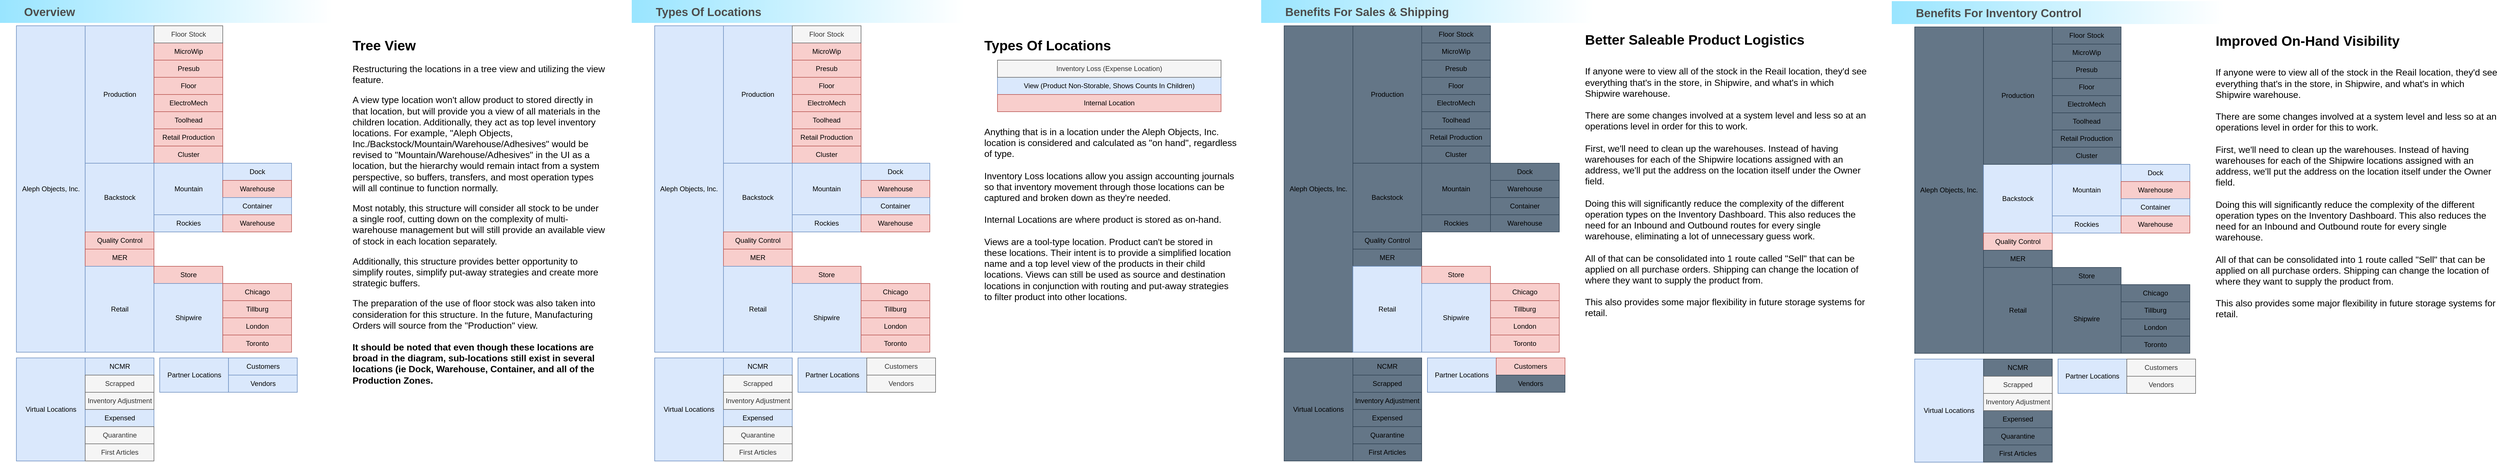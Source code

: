 <mxfile version="12.0.2" type="github" pages="1"><diagram id="IwXOUrJ9HpCT9MKFQ7hh" name="Page-1"><mxGraphModel dx="1422" dy="781" grid="1" gridSize="10" guides="1" tooltips="1" connect="1" arrows="1" fold="1" page="1" pageScale="1" pageWidth="1100" pageHeight="850" math="0" shadow="0"><root><mxCell id="0"/><mxCell id="1" parent="0"/><mxCell id="HZ3fddJRtSAGn-6sM5Rj-41" value="&lt;h1&gt;Types Of Locations&lt;/h1&gt;" style="text;html=1;strokeColor=none;fillColor=none;spacing=5;spacingTop=-20;whiteSpace=wrap;overflow=hidden;rounded=0;" vertex="1" parent="1"><mxGeometry x="1712" y="80" width="450" height="40" as="geometry"/></mxCell><mxCell id="2v8Rb9A818CkN-3L1i9G-24" value="&lt;h1&gt;Tree View&lt;/h1&gt;&lt;p style=&quot;font-size: 16px&quot;&gt;&lt;font style=&quot;font-size: 16px&quot;&gt;Restructuring the locations in a tree view and utilizing the view feature.&lt;/font&gt;&lt;/p&gt;&lt;p style=&quot;font-size: 16px&quot;&gt;&lt;font style=&quot;font-size: 16px&quot;&gt;A view type location won't allow product to stored directly in that location, but will provide you a view of all materials in the children location. Additionally, they act as top level inventory locations. For example, &quot;Aleph Objects, Inc./Backstock/Mountain/Warehouse/Adhesives&quot; would be revised to &quot;Mountain/Warehouse/Adhesives&quot; in the UI as a location, but the hierarchy would remain intact from a system perspective, so buffers, transfers, and most operation types will all continue to function normally.&lt;/font&gt;&lt;/p&gt;&lt;p style=&quot;font-size: 16px&quot;&gt;Most notably, this structure will consider all stock to be under a single roof, cutting down on the complexity of multi-warehouse management but will still provide an available view of stock in each location separately.&lt;/p&gt;&lt;p style=&quot;font-size: 16px&quot;&gt;Additionally, this structure provides better opportunity to simplify routes, simplify put-away strategies and create more strategic buffers.&amp;nbsp;&lt;/p&gt;&lt;p style=&quot;font-size: 16px&quot;&gt;The preparation of the use of floor stock was also taken into consideration for this structure. In the future, Manufacturing Orders will source from the &quot;Production&quot; view.&lt;br&gt;&lt;br&gt;&lt;b&gt;It should be noted that even though these locations are broad in the diagram, sub-locations still exist in several locations (ie Dock, Warehouse, Container, and all of the Production Zones.&lt;/b&gt;&lt;/p&gt;" style="text;html=1;strokeColor=none;fillColor=none;spacing=5;spacingTop=-20;whiteSpace=wrap;overflow=hidden;rounded=0;" parent="1" vertex="1"><mxGeometry x="610" y="80" width="450" height="650" as="geometry"/></mxCell><mxCell id="Rr9qwiBM06RKi3jPoYR_-3" value="&lt;blockquote style=&quot;margin: 0 0 0 40px ; border: none ; padding: 0px&quot;&gt;Overview&lt;/blockquote&gt;" style="whiteSpace=wrap;html=1;shadow=0;dashed=0;fontSize=20;align=left;fillColor=#99e5ff;strokeColor=none;fontColor=#4D4D4D;fontStyle=1;gradientColor=#ffffff;gradientDirection=east;" parent="1" vertex="1"><mxGeometry y="20" width="580" height="40" as="geometry"/></mxCell><mxCell id="HZ3fddJRtSAGn-6sM5Rj-1" value="Aleph Objects, Inc." style="rounded=0;whiteSpace=wrap;html=1;fillColor=#dae8fc;strokeColor=#6c8ebf;" vertex="1" parent="1"><mxGeometry x="1142" y="65" width="120" height="570" as="geometry"/></mxCell><mxCell id="HZ3fddJRtSAGn-6sM5Rj-2" value="Backstock" style="rounded=0;whiteSpace=wrap;html=1;fillColor=#dae8fc;strokeColor=#6c8ebf;" vertex="1" parent="1"><mxGeometry x="1262" y="305" width="120" height="120" as="geometry"/></mxCell><mxCell id="HZ3fddJRtSAGn-6sM5Rj-3" value="Quality Control" style="rounded=0;whiteSpace=wrap;html=1;fillColor=#f8cecc;strokeColor=#b85450;" vertex="1" parent="1"><mxGeometry x="1262" y="425" width="120" height="30" as="geometry"/></mxCell><mxCell id="HZ3fddJRtSAGn-6sM5Rj-4" value="MER" style="rounded=0;whiteSpace=wrap;html=1;fillColor=#f8cecc;strokeColor=#b85450;" vertex="1" parent="1"><mxGeometry x="1262" y="455" width="120" height="30" as="geometry"/></mxCell><mxCell id="HZ3fddJRtSAGn-6sM5Rj-5" value="Production" style="rounded=0;whiteSpace=wrap;html=1;fillColor=#dae8fc;strokeColor=#6c8ebf;" vertex="1" parent="1"><mxGeometry x="1262" y="65" width="120" height="240" as="geometry"/></mxCell><mxCell id="HZ3fddJRtSAGn-6sM5Rj-6" value="MicroWip" style="rounded=0;whiteSpace=wrap;html=1;fillColor=#f8cecc;strokeColor=#b85450;" vertex="1" parent="1"><mxGeometry x="1382" y="95" width="120" height="30" as="geometry"/></mxCell><mxCell id="HZ3fddJRtSAGn-6sM5Rj-7" value="Presub" style="rounded=0;whiteSpace=wrap;html=1;fillColor=#f8cecc;strokeColor=#b85450;" vertex="1" parent="1"><mxGeometry x="1382" y="125" width="120" height="30" as="geometry"/></mxCell><mxCell id="HZ3fddJRtSAGn-6sM5Rj-8" value="Floor" style="rounded=0;whiteSpace=wrap;html=1;fillColor=#f8cecc;strokeColor=#b85450;" vertex="1" parent="1"><mxGeometry x="1382" y="155" width="120" height="30" as="geometry"/></mxCell><mxCell id="HZ3fddJRtSAGn-6sM5Rj-9" value="ElectroMech" style="rounded=0;whiteSpace=wrap;html=1;fillColor=#f8cecc;strokeColor=#b85450;" vertex="1" parent="1"><mxGeometry x="1382" y="185" width="120" height="30" as="geometry"/></mxCell><mxCell id="HZ3fddJRtSAGn-6sM5Rj-10" value="Toolhead" style="rounded=0;whiteSpace=wrap;html=1;fillColor=#f8cecc;strokeColor=#b85450;" vertex="1" parent="1"><mxGeometry x="1382" y="215" width="120" height="30" as="geometry"/></mxCell><mxCell id="HZ3fddJRtSAGn-6sM5Rj-11" value="Retail Production" style="rounded=0;whiteSpace=wrap;html=1;fillColor=#f8cecc;strokeColor=#b85450;" vertex="1" parent="1"><mxGeometry x="1382" y="245" width="120" height="30" as="geometry"/></mxCell><mxCell id="HZ3fddJRtSAGn-6sM5Rj-12" value="Cluster" style="rounded=0;whiteSpace=wrap;html=1;fillColor=#f8cecc;strokeColor=#b85450;" vertex="1" parent="1"><mxGeometry x="1382" y="275" width="120" height="30" as="geometry"/></mxCell><mxCell id="HZ3fddJRtSAGn-6sM5Rj-13" value="Mountain" style="rounded=0;whiteSpace=wrap;html=1;fillColor=#dae8fc;strokeColor=#6c8ebf;" vertex="1" parent="1"><mxGeometry x="1382" y="305" width="120" height="90" as="geometry"/></mxCell><mxCell id="HZ3fddJRtSAGn-6sM5Rj-14" value="Rockies" style="rounded=0;whiteSpace=wrap;html=1;fillColor=#dae8fc;strokeColor=#6c8ebf;" vertex="1" parent="1"><mxGeometry x="1382" y="395" width="120" height="30" as="geometry"/></mxCell><mxCell id="HZ3fddJRtSAGn-6sM5Rj-15" value="Dock" style="rounded=0;whiteSpace=wrap;html=1;fillColor=#dae8fc;strokeColor=#6c8ebf;" vertex="1" parent="1"><mxGeometry x="1502" y="305" width="120" height="30" as="geometry"/></mxCell><mxCell id="HZ3fddJRtSAGn-6sM5Rj-16" value="Warehouse" style="rounded=0;whiteSpace=wrap;html=1;fillColor=#f8cecc;strokeColor=#b85450;" vertex="1" parent="1"><mxGeometry x="1502" y="335" width="120" height="30" as="geometry"/></mxCell><mxCell id="HZ3fddJRtSAGn-6sM5Rj-17" value="Container" style="rounded=0;whiteSpace=wrap;html=1;fillColor=#dae8fc;strokeColor=#6c8ebf;" vertex="1" parent="1"><mxGeometry x="1502" y="365" width="120" height="30" as="geometry"/></mxCell><mxCell id="HZ3fddJRtSAGn-6sM5Rj-18" value="Warehouse" style="rounded=0;whiteSpace=wrap;html=1;fillColor=#f8cecc;strokeColor=#b85450;" vertex="1" parent="1"><mxGeometry x="1502" y="395" width="120" height="30" as="geometry"/></mxCell><mxCell id="HZ3fddJRtSAGn-6sM5Rj-19" value="Virtual Locations" style="rounded=0;whiteSpace=wrap;html=1;fillColor=#dae8fc;strokeColor=#6c8ebf;" vertex="1" parent="1"><mxGeometry x="1142" y="645" width="120" height="180" as="geometry"/></mxCell><mxCell id="HZ3fddJRtSAGn-6sM5Rj-20" value="NCMR" style="rounded=0;whiteSpace=wrap;html=1;fillColor=#dae8fc;strokeColor=#6c8ebf;" vertex="1" parent="1"><mxGeometry x="1262" y="645" width="120" height="30" as="geometry"/></mxCell><mxCell id="HZ3fddJRtSAGn-6sM5Rj-21" value="Expensed" style="rounded=0;whiteSpace=wrap;html=1;fillColor=#dae8fc;strokeColor=#6c8ebf;" vertex="1" parent="1"><mxGeometry x="1262" y="735" width="120" height="30" as="geometry"/></mxCell><mxCell id="HZ3fddJRtSAGn-6sM5Rj-22" value="Quarantine" style="rounded=0;whiteSpace=wrap;html=1;fillColor=#f5f5f5;strokeColor=#666666;fontColor=#333333;" vertex="1" parent="1"><mxGeometry x="1262" y="765" width="120" height="30" as="geometry"/></mxCell><mxCell id="HZ3fddJRtSAGn-6sM5Rj-23" value="Floor Stock" style="rounded=0;whiteSpace=wrap;html=1;fillColor=#f5f5f5;strokeColor=#666666;fontColor=#333333;" vertex="1" parent="1"><mxGeometry x="1382" y="65" width="120" height="30" as="geometry"/></mxCell><mxCell id="HZ3fddJRtSAGn-6sM5Rj-24" value="&lt;h1&gt;&lt;span style=&quot;font-size: 16px ; font-weight: 400&quot;&gt;&amp;nbsp;&lt;/span&gt;&lt;/h1&gt;&lt;div&gt;&lt;span style=&quot;font-size: 16px ; font-weight: 400&quot;&gt;Anything that is in a location under the Aleph Objects, Inc. location is considered and calculated as &quot;on hand&quot;, regardless of type.&amp;nbsp;&lt;/span&gt;&lt;/div&gt;&lt;div&gt;&lt;span style=&quot;font-size: 16px ; font-weight: 400&quot;&gt;&lt;br&gt;Inventory Loss locations allow you assign accounting journals so that inventory movement through those locations can be captured and broken down as they're needed.&lt;br&gt;&lt;/span&gt;&lt;/div&gt;&lt;div&gt;&lt;span style=&quot;font-size: 16px ; font-weight: 400&quot;&gt;&lt;br&gt;&lt;/span&gt;&lt;/div&gt;&lt;div&gt;&lt;span style=&quot;font-size: 16px&quot;&gt;Internal Locations are where product is stored as on-hand.&lt;br&gt;&lt;br&gt;Views are a tool-type location. Product can't be stored in these locations. Their intent is to provide a simplified location name and a top level view of the products in their child locations. Views can still be used as source and destination locations in conjunction with routing and put-away strategies to filter product into other locations.&lt;br&gt;&lt;br&gt;&lt;br&gt;&lt;/span&gt;&lt;/div&gt;" style="text;html=1;strokeColor=none;fillColor=none;spacing=5;spacingTop=-20;whiteSpace=wrap;overflow=hidden;rounded=0;" vertex="1" parent="1"><mxGeometry x="1712" y="190" width="450" height="540" as="geometry"/></mxCell><mxCell id="HZ3fddJRtSAGn-6sM5Rj-25" value="First Articles" style="rounded=0;whiteSpace=wrap;html=1;fillColor=#f5f5f5;strokeColor=#666666;fontColor=#333333;" vertex="1" parent="1"><mxGeometry x="1262" y="795" width="120" height="30" as="geometry"/></mxCell><mxCell id="HZ3fddJRtSAGn-6sM5Rj-26" value="Retail" style="rounded=0;whiteSpace=wrap;html=1;fillColor=#dae8fc;strokeColor=#6c8ebf;" vertex="1" parent="1"><mxGeometry x="1262" y="485" width="120" height="150" as="geometry"/></mxCell><mxCell id="HZ3fddJRtSAGn-6sM5Rj-27" value="Store" style="rounded=0;whiteSpace=wrap;html=1;fillColor=#f8cecc;strokeColor=#b85450;" vertex="1" parent="1"><mxGeometry x="1382" y="485" width="120" height="30" as="geometry"/></mxCell><mxCell id="HZ3fddJRtSAGn-6sM5Rj-28" value="Shipwire" style="rounded=0;whiteSpace=wrap;html=1;fillColor=#dae8fc;strokeColor=#6c8ebf;" vertex="1" parent="1"><mxGeometry x="1382" y="515" width="120" height="120" as="geometry"/></mxCell><mxCell id="HZ3fddJRtSAGn-6sM5Rj-29" value="Chicago" style="rounded=0;whiteSpace=wrap;html=1;fillColor=#f8cecc;strokeColor=#b85450;" vertex="1" parent="1"><mxGeometry x="1502" y="515" width="120" height="30" as="geometry"/></mxCell><mxCell id="HZ3fddJRtSAGn-6sM5Rj-30" value="Tillburg" style="rounded=0;whiteSpace=wrap;html=1;fillColor=#f8cecc;strokeColor=#b85450;" vertex="1" parent="1"><mxGeometry x="1502" y="545" width="120" height="30" as="geometry"/></mxCell><mxCell id="HZ3fddJRtSAGn-6sM5Rj-31" value="London" style="rounded=0;whiteSpace=wrap;html=1;fillColor=#f8cecc;strokeColor=#b85450;" vertex="1" parent="1"><mxGeometry x="1502" y="575" width="120" height="30" as="geometry"/></mxCell><mxCell id="HZ3fddJRtSAGn-6sM5Rj-32" value="Toronto" style="rounded=0;whiteSpace=wrap;html=1;fillColor=#f8cecc;strokeColor=#b85450;" vertex="1" parent="1"><mxGeometry x="1502" y="605" width="120" height="30" as="geometry"/></mxCell><mxCell id="HZ3fddJRtSAGn-6sM5Rj-33" value="Partner Locations" style="rounded=0;whiteSpace=wrap;html=1;fillColor=#dae8fc;strokeColor=#6c8ebf;" vertex="1" parent="1"><mxGeometry x="1392" y="645" width="120" height="60" as="geometry"/></mxCell><mxCell id="HZ3fddJRtSAGn-6sM5Rj-34" value="Customers" style="rounded=0;whiteSpace=wrap;html=1;fillColor=#f5f5f5;strokeColor=#666666;fontColor=#333333;" vertex="1" parent="1"><mxGeometry x="1512" y="645" width="120" height="30" as="geometry"/></mxCell><mxCell id="HZ3fddJRtSAGn-6sM5Rj-35" value="Vendors" style="rounded=0;whiteSpace=wrap;html=1;fillColor=#f5f5f5;strokeColor=#666666;fontColor=#333333;" vertex="1" parent="1"><mxGeometry x="1512" y="675" width="120" height="30" as="geometry"/></mxCell><mxCell id="HZ3fddJRtSAGn-6sM5Rj-36" value="&lt;blockquote style=&quot;margin: 0 0 0 40px ; border: none ; padding: 0px&quot;&gt;Types Of Locations&lt;/blockquote&gt;" style="whiteSpace=wrap;html=1;shadow=0;dashed=0;fontSize=20;align=left;fillColor=#99e5ff;strokeColor=none;fontColor=#4D4D4D;fontStyle=1;gradientColor=#ffffff;gradientDirection=east;" vertex="1" parent="1"><mxGeometry x="1102" y="20" width="580" height="40" as="geometry"/></mxCell><mxCell id="HZ3fddJRtSAGn-6sM5Rj-37" value="View (Product Non-Storable, Shows Counts In Children)" style="rounded=0;whiteSpace=wrap;html=1;fillColor=#dae8fc;strokeColor=#6c8ebf;" vertex="1" parent="1"><mxGeometry x="1740" y="155" width="390" height="30" as="geometry"/></mxCell><mxCell id="HZ3fddJRtSAGn-6sM5Rj-38" value="Internal Location" style="rounded=0;whiteSpace=wrap;html=1;fillColor=#f8cecc;strokeColor=#b85450;" vertex="1" parent="1"><mxGeometry x="1740" y="185" width="390" height="30" as="geometry"/></mxCell><mxCell id="HZ3fddJRtSAGn-6sM5Rj-40" value="Inventory Loss (Expense Location)" style="rounded=0;whiteSpace=wrap;html=1;fillColor=#f5f5f5;strokeColor=#666666;fontColor=#333333;" vertex="1" parent="1"><mxGeometry x="1740" y="125" width="390" height="30" as="geometry"/></mxCell><mxCell id="HZ3fddJRtSAGn-6sM5Rj-42" value="Scrapped" style="rounded=0;whiteSpace=wrap;html=1;fillColor=#f5f5f5;strokeColor=#666666;fontColor=#333333;" vertex="1" parent="1"><mxGeometry x="1262" y="675" width="120" height="30" as="geometry"/></mxCell><mxCell id="HZ3fddJRtSAGn-6sM5Rj-43" value="Inventory Adjustment" style="rounded=0;whiteSpace=wrap;html=1;fillColor=#f5f5f5;strokeColor=#666666;fontColor=#333333;" vertex="1" parent="1"><mxGeometry x="1262" y="705" width="120" height="30" as="geometry"/></mxCell><mxCell id="HZ3fddJRtSAGn-6sM5Rj-44" value="Aleph Objects, Inc." style="rounded=0;whiteSpace=wrap;html=1;fillColor=#dae8fc;strokeColor=#6c8ebf;" vertex="1" parent="1"><mxGeometry x="28.571" y="65" width="120" height="570" as="geometry"/></mxCell><mxCell id="HZ3fddJRtSAGn-6sM5Rj-45" value="Backstock" style="rounded=0;whiteSpace=wrap;html=1;fillColor=#dae8fc;strokeColor=#6c8ebf;" vertex="1" parent="1"><mxGeometry x="148.571" y="305" width="120" height="120" as="geometry"/></mxCell><mxCell id="HZ3fddJRtSAGn-6sM5Rj-46" value="Quality Control" style="rounded=0;whiteSpace=wrap;html=1;fillColor=#f8cecc;strokeColor=#b85450;" vertex="1" parent="1"><mxGeometry x="148.571" y="425" width="120" height="30" as="geometry"/></mxCell><mxCell id="HZ3fddJRtSAGn-6sM5Rj-47" value="MER" style="rounded=0;whiteSpace=wrap;html=1;fillColor=#f8cecc;strokeColor=#b85450;" vertex="1" parent="1"><mxGeometry x="148.571" y="455" width="120" height="30" as="geometry"/></mxCell><mxCell id="HZ3fddJRtSAGn-6sM5Rj-48" value="Production" style="rounded=0;whiteSpace=wrap;html=1;fillColor=#dae8fc;strokeColor=#6c8ebf;" vertex="1" parent="1"><mxGeometry x="148.571" y="65" width="120" height="240" as="geometry"/></mxCell><mxCell id="HZ3fddJRtSAGn-6sM5Rj-49" value="MicroWip" style="rounded=0;whiteSpace=wrap;html=1;fillColor=#f8cecc;strokeColor=#b85450;" vertex="1" parent="1"><mxGeometry x="268.571" y="95" width="120" height="30" as="geometry"/></mxCell><mxCell id="HZ3fddJRtSAGn-6sM5Rj-50" value="Presub" style="rounded=0;whiteSpace=wrap;html=1;fillColor=#f8cecc;strokeColor=#b85450;" vertex="1" parent="1"><mxGeometry x="268.571" y="125" width="120" height="30" as="geometry"/></mxCell><mxCell id="HZ3fddJRtSAGn-6sM5Rj-51" value="Floor" style="rounded=0;whiteSpace=wrap;html=1;fillColor=#f8cecc;strokeColor=#b85450;" vertex="1" parent="1"><mxGeometry x="268.571" y="155" width="120" height="30" as="geometry"/></mxCell><mxCell id="HZ3fddJRtSAGn-6sM5Rj-52" value="ElectroMech" style="rounded=0;whiteSpace=wrap;html=1;fillColor=#f8cecc;strokeColor=#b85450;" vertex="1" parent="1"><mxGeometry x="268.571" y="185" width="120" height="30" as="geometry"/></mxCell><mxCell id="HZ3fddJRtSAGn-6sM5Rj-53" value="Toolhead" style="rounded=0;whiteSpace=wrap;html=1;fillColor=#f8cecc;strokeColor=#b85450;" vertex="1" parent="1"><mxGeometry x="268.571" y="215" width="120" height="30" as="geometry"/></mxCell><mxCell id="HZ3fddJRtSAGn-6sM5Rj-54" value="Retail Production" style="rounded=0;whiteSpace=wrap;html=1;fillColor=#f8cecc;strokeColor=#b85450;" vertex="1" parent="1"><mxGeometry x="268.571" y="245" width="120" height="30" as="geometry"/></mxCell><mxCell id="HZ3fddJRtSAGn-6sM5Rj-55" value="Cluster" style="rounded=0;whiteSpace=wrap;html=1;fillColor=#f8cecc;strokeColor=#b85450;" vertex="1" parent="1"><mxGeometry x="268.571" y="275" width="120" height="30" as="geometry"/></mxCell><mxCell id="HZ3fddJRtSAGn-6sM5Rj-56" value="Mountain" style="rounded=0;whiteSpace=wrap;html=1;fillColor=#dae8fc;strokeColor=#6c8ebf;" vertex="1" parent="1"><mxGeometry x="268.571" y="305" width="120" height="90" as="geometry"/></mxCell><mxCell id="HZ3fddJRtSAGn-6sM5Rj-57" value="Rockies" style="rounded=0;whiteSpace=wrap;html=1;fillColor=#dae8fc;strokeColor=#6c8ebf;" vertex="1" parent="1"><mxGeometry x="268.571" y="395" width="120" height="30" as="geometry"/></mxCell><mxCell id="HZ3fddJRtSAGn-6sM5Rj-58" value="Dock" style="rounded=0;whiteSpace=wrap;html=1;fillColor=#dae8fc;strokeColor=#6c8ebf;" vertex="1" parent="1"><mxGeometry x="388.571" y="305" width="120" height="30" as="geometry"/></mxCell><mxCell id="HZ3fddJRtSAGn-6sM5Rj-59" value="Warehouse" style="rounded=0;whiteSpace=wrap;html=1;fillColor=#f8cecc;strokeColor=#b85450;" vertex="1" parent="1"><mxGeometry x="388.571" y="335" width="120" height="30" as="geometry"/></mxCell><mxCell id="HZ3fddJRtSAGn-6sM5Rj-60" value="Container" style="rounded=0;whiteSpace=wrap;html=1;fillColor=#dae8fc;strokeColor=#6c8ebf;" vertex="1" parent="1"><mxGeometry x="388.571" y="365" width="120" height="30" as="geometry"/></mxCell><mxCell id="HZ3fddJRtSAGn-6sM5Rj-61" value="Warehouse" style="rounded=0;whiteSpace=wrap;html=1;fillColor=#f8cecc;strokeColor=#b85450;" vertex="1" parent="1"><mxGeometry x="388.571" y="395" width="120" height="30" as="geometry"/></mxCell><mxCell id="HZ3fddJRtSAGn-6sM5Rj-62" value="Virtual Locations" style="rounded=0;whiteSpace=wrap;html=1;fillColor=#dae8fc;strokeColor=#6c8ebf;" vertex="1" parent="1"><mxGeometry x="28.571" y="645" width="120" height="180" as="geometry"/></mxCell><mxCell id="HZ3fddJRtSAGn-6sM5Rj-63" value="NCMR" style="rounded=0;whiteSpace=wrap;html=1;fillColor=#dae8fc;strokeColor=#6c8ebf;" vertex="1" parent="1"><mxGeometry x="148.571" y="645" width="120" height="30" as="geometry"/></mxCell><mxCell id="HZ3fddJRtSAGn-6sM5Rj-64" value="Expensed" style="rounded=0;whiteSpace=wrap;html=1;fillColor=#dae8fc;strokeColor=#6c8ebf;" vertex="1" parent="1"><mxGeometry x="148.571" y="735" width="120" height="30" as="geometry"/></mxCell><mxCell id="HZ3fddJRtSAGn-6sM5Rj-65" value="Quarantine" style="rounded=0;whiteSpace=wrap;html=1;fillColor=#f5f5f5;strokeColor=#666666;fontColor=#333333;" vertex="1" parent="1"><mxGeometry x="148.571" y="765" width="120" height="30" as="geometry"/></mxCell><mxCell id="HZ3fddJRtSAGn-6sM5Rj-66" value="Floor Stock" style="rounded=0;whiteSpace=wrap;html=1;fillColor=#f5f5f5;strokeColor=#666666;fontColor=#333333;" vertex="1" parent="1"><mxGeometry x="268.571" y="65" width="120" height="30" as="geometry"/></mxCell><mxCell id="HZ3fddJRtSAGn-6sM5Rj-67" value="First Articles" style="rounded=0;whiteSpace=wrap;html=1;fillColor=#f5f5f5;strokeColor=#666666;fontColor=#333333;" vertex="1" parent="1"><mxGeometry x="148.571" y="795" width="120" height="30" as="geometry"/></mxCell><mxCell id="HZ3fddJRtSAGn-6sM5Rj-68" value="Retail" style="rounded=0;whiteSpace=wrap;html=1;fillColor=#dae8fc;strokeColor=#6c8ebf;" vertex="1" parent="1"><mxGeometry x="148.571" y="485" width="120" height="150" as="geometry"/></mxCell><mxCell id="HZ3fddJRtSAGn-6sM5Rj-69" value="Store" style="rounded=0;whiteSpace=wrap;html=1;fillColor=#f8cecc;strokeColor=#b85450;" vertex="1" parent="1"><mxGeometry x="268.571" y="485" width="120" height="30" as="geometry"/></mxCell><mxCell id="HZ3fddJRtSAGn-6sM5Rj-70" value="Shipwire" style="rounded=0;whiteSpace=wrap;html=1;fillColor=#dae8fc;strokeColor=#6c8ebf;" vertex="1" parent="1"><mxGeometry x="268.571" y="515" width="120" height="120" as="geometry"/></mxCell><mxCell id="HZ3fddJRtSAGn-6sM5Rj-71" value="Chicago" style="rounded=0;whiteSpace=wrap;html=1;fillColor=#f8cecc;strokeColor=#b85450;" vertex="1" parent="1"><mxGeometry x="388.571" y="515" width="120" height="30" as="geometry"/></mxCell><mxCell id="HZ3fddJRtSAGn-6sM5Rj-72" value="Tillburg" style="rounded=0;whiteSpace=wrap;html=1;fillColor=#f8cecc;strokeColor=#b85450;" vertex="1" parent="1"><mxGeometry x="388.571" y="545" width="120" height="30" as="geometry"/></mxCell><mxCell id="HZ3fddJRtSAGn-6sM5Rj-73" value="London" style="rounded=0;whiteSpace=wrap;html=1;fillColor=#f8cecc;strokeColor=#b85450;" vertex="1" parent="1"><mxGeometry x="388.571" y="575" width="120" height="30" as="geometry"/></mxCell><mxCell id="HZ3fddJRtSAGn-6sM5Rj-74" value="Toronto" style="rounded=0;whiteSpace=wrap;html=1;fillColor=#f8cecc;strokeColor=#b85450;" vertex="1" parent="1"><mxGeometry x="388.571" y="605" width="120" height="30" as="geometry"/></mxCell><mxCell id="HZ3fddJRtSAGn-6sM5Rj-75" value="Partner Locations" style="rounded=0;whiteSpace=wrap;html=1;fillColor=#dae8fc;strokeColor=#6c8ebf;" vertex="1" parent="1"><mxGeometry x="278.571" y="645" width="120" height="60" as="geometry"/></mxCell><mxCell id="HZ3fddJRtSAGn-6sM5Rj-76" value="Customers" style="rounded=0;whiteSpace=wrap;html=1;fillColor=#dae8fc;strokeColor=#6c8ebf;" vertex="1" parent="1"><mxGeometry x="398.571" y="645" width="120" height="30" as="geometry"/></mxCell><mxCell id="HZ3fddJRtSAGn-6sM5Rj-77" value="Vendors" style="rounded=0;whiteSpace=wrap;html=1;fillColor=#dae8fc;strokeColor=#6c8ebf;" vertex="1" parent="1"><mxGeometry x="398.571" y="675" width="120" height="30" as="geometry"/></mxCell><mxCell id="HZ3fddJRtSAGn-6sM5Rj-78" value="Scrapped" style="rounded=0;whiteSpace=wrap;html=1;fillColor=#f5f5f5;strokeColor=#666666;fontColor=#333333;" vertex="1" parent="1"><mxGeometry x="148.571" y="675" width="120" height="30" as="geometry"/></mxCell><mxCell id="HZ3fddJRtSAGn-6sM5Rj-79" value="Inventory Adjustment" style="rounded=0;whiteSpace=wrap;html=1;fillColor=#f5f5f5;strokeColor=#666666;fontColor=#333333;" vertex="1" parent="1"><mxGeometry x="148.571" y="705" width="120" height="30" as="geometry"/></mxCell><mxCell id="HZ3fddJRtSAGn-6sM5Rj-81" value="Aleph Objects, Inc." style="rounded=0;whiteSpace=wrap;html=1;fillColor=#647687;strokeColor=#314354;fontColor=#000000;" vertex="1" parent="1"><mxGeometry x="2240" y="65" width="120" height="570" as="geometry"/></mxCell><mxCell id="HZ3fddJRtSAGn-6sM5Rj-82" value="Backstock" style="rounded=0;whiteSpace=wrap;html=1;fillColor=#647687;shadow=0;glass=0;strokeColor=#314354;fontColor=#000000;" vertex="1" parent="1"><mxGeometry x="2360" y="305" width="120" height="120" as="geometry"/></mxCell><mxCell id="HZ3fddJRtSAGn-6sM5Rj-83" value="Quality Control" style="rounded=0;whiteSpace=wrap;html=1;fillColor=#647687;shadow=0;glass=0;strokeColor=#314354;fontColor=#000000;" vertex="1" parent="1"><mxGeometry x="2360" y="425" width="120" height="30" as="geometry"/></mxCell><mxCell id="HZ3fddJRtSAGn-6sM5Rj-84" value="MER" style="rounded=0;whiteSpace=wrap;html=1;fillColor=#647687;shadow=0;glass=0;strokeColor=#314354;fontColor=#000000;" vertex="1" parent="1"><mxGeometry x="2360" y="455" width="120" height="30" as="geometry"/></mxCell><mxCell id="HZ3fddJRtSAGn-6sM5Rj-85" value="Production" style="rounded=0;whiteSpace=wrap;html=1;fillColor=#647687;shadow=0;glass=0;strokeColor=#314354;fontColor=#000000;" vertex="1" parent="1"><mxGeometry x="2360" y="65" width="120" height="240" as="geometry"/></mxCell><mxCell id="HZ3fddJRtSAGn-6sM5Rj-86" value="MicroWip" style="rounded=0;whiteSpace=wrap;html=1;fillColor=#647687;shadow=0;glass=0;strokeColor=#314354;fontColor=#000000;" vertex="1" parent="1"><mxGeometry x="2480" y="95" width="120" height="30" as="geometry"/></mxCell><mxCell id="HZ3fddJRtSAGn-6sM5Rj-87" value="Presub" style="rounded=0;whiteSpace=wrap;html=1;fillColor=#647687;shadow=0;glass=0;strokeColor=#314354;fontColor=#000000;" vertex="1" parent="1"><mxGeometry x="2480" y="125" width="120" height="30" as="geometry"/></mxCell><mxCell id="HZ3fddJRtSAGn-6sM5Rj-88" value="Floor" style="rounded=0;whiteSpace=wrap;html=1;fillColor=#647687;shadow=0;glass=0;strokeColor=#314354;fontColor=#000000;" vertex="1" parent="1"><mxGeometry x="2480" y="155" width="120" height="30" as="geometry"/></mxCell><mxCell id="HZ3fddJRtSAGn-6sM5Rj-89" value="ElectroMech" style="rounded=0;whiteSpace=wrap;html=1;fillColor=#647687;shadow=0;glass=0;strokeColor=#314354;fontColor=#000000;" vertex="1" parent="1"><mxGeometry x="2480" y="185" width="120" height="30" as="geometry"/></mxCell><mxCell id="HZ3fddJRtSAGn-6sM5Rj-90" value="Toolhead" style="rounded=0;whiteSpace=wrap;html=1;fillColor=#647687;shadow=0;glass=0;strokeColor=#314354;fontColor=#000000;" vertex="1" parent="1"><mxGeometry x="2480" y="215" width="120" height="30" as="geometry"/></mxCell><mxCell id="HZ3fddJRtSAGn-6sM5Rj-91" value="Retail Production" style="rounded=0;whiteSpace=wrap;html=1;fillColor=#647687;shadow=0;glass=0;strokeColor=#314354;fontColor=#000000;" vertex="1" parent="1"><mxGeometry x="2480" y="245" width="120" height="30" as="geometry"/></mxCell><mxCell id="HZ3fddJRtSAGn-6sM5Rj-92" value="Cluster" style="rounded=0;whiteSpace=wrap;html=1;fillColor=#647687;shadow=0;glass=0;strokeColor=#314354;fontColor=#000000;" vertex="1" parent="1"><mxGeometry x="2480" y="275" width="120" height="30" as="geometry"/></mxCell><mxCell id="HZ3fddJRtSAGn-6sM5Rj-93" value="Mountain" style="rounded=0;whiteSpace=wrap;html=1;fillColor=#647687;shadow=0;glass=0;strokeColor=#314354;fontColor=#000000;" vertex="1" parent="1"><mxGeometry x="2480" y="305" width="120" height="90" as="geometry"/></mxCell><mxCell id="HZ3fddJRtSAGn-6sM5Rj-94" value="Rockies" style="rounded=0;whiteSpace=wrap;html=1;fillColor=#647687;shadow=0;glass=0;strokeColor=#314354;fontColor=#000000;" vertex="1" parent="1"><mxGeometry x="2480" y="395" width="120" height="30" as="geometry"/></mxCell><mxCell id="HZ3fddJRtSAGn-6sM5Rj-95" value="Dock" style="rounded=0;whiteSpace=wrap;html=1;fillColor=#647687;shadow=0;glass=0;strokeColor=#314354;fontColor=#000000;" vertex="1" parent="1"><mxGeometry x="2600" y="305" width="120" height="30" as="geometry"/></mxCell><mxCell id="HZ3fddJRtSAGn-6sM5Rj-96" value="Warehouse" style="rounded=0;whiteSpace=wrap;html=1;fillColor=#647687;shadow=0;glass=0;strokeColor=#314354;fontColor=#000000;" vertex="1" parent="1"><mxGeometry x="2600" y="335" width="120" height="30" as="geometry"/></mxCell><mxCell id="HZ3fddJRtSAGn-6sM5Rj-97" value="Container" style="rounded=0;whiteSpace=wrap;html=1;fillColor=#647687;shadow=0;glass=0;strokeColor=#314354;fontColor=#000000;" vertex="1" parent="1"><mxGeometry x="2600" y="365" width="120" height="30" as="geometry"/></mxCell><mxCell id="HZ3fddJRtSAGn-6sM5Rj-98" value="Warehouse" style="rounded=0;whiteSpace=wrap;html=1;fillColor=#647687;shadow=0;glass=0;strokeColor=#314354;fontColor=#000000;" vertex="1" parent="1"><mxGeometry x="2600" y="395" width="120" height="30" as="geometry"/></mxCell><mxCell id="HZ3fddJRtSAGn-6sM5Rj-99" value="Virtual Locations" style="rounded=0;whiteSpace=wrap;html=1;fillColor=#647687;strokeColor=#314354;fontColor=#000000;" vertex="1" parent="1"><mxGeometry x="2240" y="645" width="120" height="180" as="geometry"/></mxCell><mxCell id="HZ3fddJRtSAGn-6sM5Rj-100" value="NCMR" style="rounded=0;whiteSpace=wrap;html=1;fillColor=#647687;strokeColor=#314354;fontColor=#000000;" vertex="1" parent="1"><mxGeometry x="2360" y="645" width="120" height="30" as="geometry"/></mxCell><mxCell id="HZ3fddJRtSAGn-6sM5Rj-101" value="Expensed" style="rounded=0;whiteSpace=wrap;html=1;fillColor=#647687;strokeColor=#314354;fontColor=#000000;" vertex="1" parent="1"><mxGeometry x="2360" y="735" width="120" height="30" as="geometry"/></mxCell><mxCell id="HZ3fddJRtSAGn-6sM5Rj-102" value="Quarantine" style="rounded=0;whiteSpace=wrap;html=1;fillColor=#647687;strokeColor=#314354;fontColor=#000000;" vertex="1" parent="1"><mxGeometry x="2360" y="765" width="120" height="30" as="geometry"/></mxCell><mxCell id="HZ3fddJRtSAGn-6sM5Rj-103" value="Floor Stock" style="rounded=0;whiteSpace=wrap;html=1;fillColor=#647687;shadow=0;glass=0;strokeColor=#314354;fontColor=#000000;" vertex="1" parent="1"><mxGeometry x="2480" y="65" width="120" height="30" as="geometry"/></mxCell><mxCell id="HZ3fddJRtSAGn-6sM5Rj-104" value="&lt;h1&gt;Better Saleable Product Logistics&lt;/h1&gt;&lt;div&gt;&lt;br&gt;&lt;/div&gt;&lt;div&gt;&lt;span style=&quot;font-size: 16px&quot;&gt;If anyone were to view all of the stock in the Reail location, they'd see everything that's in the store, in Shipwire, and what's in which Shipwire warehouse.&lt;br&gt;&lt;/span&gt;&lt;/div&gt;&lt;div&gt;&lt;span style=&quot;font-size: 16px&quot;&gt;&lt;br&gt;&lt;/span&gt;&lt;/div&gt;&lt;div&gt;&lt;span style=&quot;font-size: 16px&quot;&gt;There are some changes involved at a system level and less so at an operations level in order for this to work.&amp;nbsp;&lt;/span&gt;&lt;/div&gt;&lt;div&gt;&lt;span style=&quot;font-size: 16px&quot;&gt;&lt;br&gt;&lt;/span&gt;&lt;/div&gt;&lt;div&gt;&lt;span style=&quot;font-size: 16px&quot;&gt;First, we'll need to clean up the warehouses. Instead of having warehouses for each of the Shipwire locations assigned with an address, we'll put the address on the location itself under the Owner field.&amp;nbsp;&lt;/span&gt;&lt;/div&gt;&lt;div&gt;&lt;span style=&quot;font-size: 16px&quot;&gt;&lt;br&gt;&lt;/span&gt;&lt;/div&gt;&lt;div&gt;&lt;span style=&quot;font-size: 16px&quot;&gt;Doing this will significantly reduce the complexity of the different operation types on the Inventory Dashboard. This also reduces the need for an Inbound and Outbound routes for every single warehouse, eliminating a lot of unnecessary guess work.&lt;/span&gt;&lt;/div&gt;&lt;div&gt;&lt;span style=&quot;font-size: 16px&quot;&gt;&lt;br&gt;&lt;/span&gt;&lt;/div&gt;&lt;div&gt;&lt;span style=&quot;font-size: 16px&quot;&gt;All of that can be consolidated into 1 route called &quot;Sell&quot; that can be applied on all purchase orders. Shipping can change the location of where they want to supply the product from.&lt;br&gt;&lt;br&gt;This also provides some major flexibility in future storage systems for retail.&lt;/span&gt;&lt;/div&gt;" style="text;html=1;strokeColor=none;fillColor=none;spacing=5;spacingTop=-20;whiteSpace=wrap;overflow=hidden;rounded=0;" vertex="1" parent="1"><mxGeometry x="2760" y="70" width="500" height="660" as="geometry"/></mxCell><mxCell id="HZ3fddJRtSAGn-6sM5Rj-105" value="First Articles" style="rounded=0;whiteSpace=wrap;html=1;fillColor=#647687;strokeColor=#314354;fontColor=#000000;" vertex="1" parent="1"><mxGeometry x="2360" y="795" width="120" height="30" as="geometry"/></mxCell><mxCell id="HZ3fddJRtSAGn-6sM5Rj-106" value="Retail" style="rounded=0;whiteSpace=wrap;html=1;fillColor=#dae8fc;strokeColor=#6c8ebf;" vertex="1" parent="1"><mxGeometry x="2360" y="485" width="120" height="150" as="geometry"/></mxCell><mxCell id="HZ3fddJRtSAGn-6sM5Rj-107" value="Store" style="rounded=0;whiteSpace=wrap;html=1;fillColor=#f8cecc;strokeColor=#b85450;" vertex="1" parent="1"><mxGeometry x="2480" y="485" width="120" height="30" as="geometry"/></mxCell><mxCell id="HZ3fddJRtSAGn-6sM5Rj-108" value="Shipwire" style="rounded=0;whiteSpace=wrap;html=1;fillColor=#dae8fc;strokeColor=#6c8ebf;" vertex="1" parent="1"><mxGeometry x="2480" y="515" width="120" height="120" as="geometry"/></mxCell><mxCell id="HZ3fddJRtSAGn-6sM5Rj-109" value="Chicago" style="rounded=0;whiteSpace=wrap;html=1;fillColor=#f8cecc;strokeColor=#b85450;" vertex="1" parent="1"><mxGeometry x="2600" y="515" width="120" height="30" as="geometry"/></mxCell><mxCell id="HZ3fddJRtSAGn-6sM5Rj-110" value="Tillburg" style="rounded=0;whiteSpace=wrap;html=1;fillColor=#f8cecc;strokeColor=#b85450;" vertex="1" parent="1"><mxGeometry x="2600" y="545" width="120" height="30" as="geometry"/></mxCell><mxCell id="HZ3fddJRtSAGn-6sM5Rj-111" value="London" style="rounded=0;whiteSpace=wrap;html=1;fillColor=#f8cecc;strokeColor=#b85450;" vertex="1" parent="1"><mxGeometry x="2600" y="575" width="120" height="30" as="geometry"/></mxCell><mxCell id="HZ3fddJRtSAGn-6sM5Rj-112" value="Toronto" style="rounded=0;whiteSpace=wrap;html=1;fillColor=#f8cecc;strokeColor=#b85450;" vertex="1" parent="1"><mxGeometry x="2600" y="605" width="120" height="30" as="geometry"/></mxCell><mxCell id="HZ3fddJRtSAGn-6sM5Rj-113" value="Partner Locations" style="rounded=0;whiteSpace=wrap;html=1;fillColor=#dae8fc;strokeColor=#6c8ebf;" vertex="1" parent="1"><mxGeometry x="2490" y="645" width="120" height="60" as="geometry"/></mxCell><mxCell id="HZ3fddJRtSAGn-6sM5Rj-114" value="Customers" style="rounded=0;whiteSpace=wrap;html=1;fillColor=#f8cecc;strokeColor=#b85450;" vertex="1" parent="1"><mxGeometry x="2610" y="645" width="120" height="30" as="geometry"/></mxCell><mxCell id="HZ3fddJRtSAGn-6sM5Rj-115" value="Vendors" style="rounded=0;whiteSpace=wrap;html=1;fillColor=#647687;strokeColor=#314354;fontColor=#000000;" vertex="1" parent="1"><mxGeometry x="2610" y="675" width="120" height="30" as="geometry"/></mxCell><mxCell id="HZ3fddJRtSAGn-6sM5Rj-116" value="&lt;blockquote style=&quot;margin: 0 0 0 40px ; border: none ; padding: 0px&quot;&gt;Benefits For Sales &amp;amp; Shipping&lt;/blockquote&gt;" style="whiteSpace=wrap;html=1;shadow=0;dashed=0;fontSize=20;align=left;fillColor=#99e5ff;strokeColor=none;fontColor=#4D4D4D;fontStyle=1;gradientColor=#ffffff;gradientDirection=east;" vertex="1" parent="1"><mxGeometry x="2200" y="20" width="580" height="40" as="geometry"/></mxCell><mxCell id="HZ3fddJRtSAGn-6sM5Rj-120" value="Scrapped" style="rounded=0;whiteSpace=wrap;html=1;fillColor=#647687;strokeColor=#314354;fontColor=#000000;" vertex="1" parent="1"><mxGeometry x="2360" y="675" width="120" height="30" as="geometry"/></mxCell><mxCell id="HZ3fddJRtSAGn-6sM5Rj-121" value="Inventory Adjustment" style="rounded=0;whiteSpace=wrap;html=1;fillColor=#647687;strokeColor=#314354;fontColor=#000000;" vertex="1" parent="1"><mxGeometry x="2360" y="705" width="120" height="30" as="geometry"/></mxCell><mxCell id="HZ3fddJRtSAGn-6sM5Rj-122" value="Aleph Objects, Inc." style="rounded=0;whiteSpace=wrap;html=1;fillColor=#647687;strokeColor=#314354;fontColor=#000000;" vertex="1" parent="1"><mxGeometry x="3340" y="67" width="120" height="570" as="geometry"/></mxCell><mxCell id="HZ3fddJRtSAGn-6sM5Rj-123" value="Backstock" style="rounded=0;whiteSpace=wrap;html=1;fillColor=#dae8fc;shadow=0;glass=0;strokeColor=#6c8ebf;" vertex="1" parent="1"><mxGeometry x="3460" y="307" width="120" height="120" as="geometry"/></mxCell><mxCell id="HZ3fddJRtSAGn-6sM5Rj-124" value="Quality Control" style="rounded=0;whiteSpace=wrap;html=1;fillColor=#f8cecc;shadow=0;glass=0;strokeColor=#b85450;" vertex="1" parent="1"><mxGeometry x="3460" y="427" width="120" height="30" as="geometry"/></mxCell><mxCell id="HZ3fddJRtSAGn-6sM5Rj-125" value="MER" style="rounded=0;whiteSpace=wrap;html=1;fillColor=#647687;shadow=0;glass=0;strokeColor=#314354;fontColor=#000000;" vertex="1" parent="1"><mxGeometry x="3460" y="457" width="120" height="30" as="geometry"/></mxCell><mxCell id="HZ3fddJRtSAGn-6sM5Rj-126" value="Production" style="rounded=0;whiteSpace=wrap;html=1;fillColor=#647687;shadow=0;glass=0;strokeColor=#314354;fontColor=#000000;" vertex="1" parent="1"><mxGeometry x="3460" y="67" width="120" height="240" as="geometry"/></mxCell><mxCell id="HZ3fddJRtSAGn-6sM5Rj-127" value="MicroWip" style="rounded=0;whiteSpace=wrap;html=1;fillColor=#647687;shadow=0;glass=0;strokeColor=#314354;fontColor=#000000;" vertex="1" parent="1"><mxGeometry x="3580" y="97" width="120" height="30" as="geometry"/></mxCell><mxCell id="HZ3fddJRtSAGn-6sM5Rj-128" value="Presub" style="rounded=0;whiteSpace=wrap;html=1;fillColor=#647687;shadow=0;glass=0;strokeColor=#314354;fontColor=#000000;" vertex="1" parent="1"><mxGeometry x="3580" y="127" width="120" height="30" as="geometry"/></mxCell><mxCell id="HZ3fddJRtSAGn-6sM5Rj-129" value="Floor" style="rounded=0;whiteSpace=wrap;html=1;fillColor=#647687;shadow=0;glass=0;strokeColor=#314354;fontColor=#000000;" vertex="1" parent="1"><mxGeometry x="3580" y="157" width="120" height="30" as="geometry"/></mxCell><mxCell id="HZ3fddJRtSAGn-6sM5Rj-130" value="ElectroMech" style="rounded=0;whiteSpace=wrap;html=1;fillColor=#647687;shadow=0;glass=0;strokeColor=#314354;fontColor=#000000;" vertex="1" parent="1"><mxGeometry x="3580" y="187" width="120" height="30" as="geometry"/></mxCell><mxCell id="HZ3fddJRtSAGn-6sM5Rj-131" value="Toolhead" style="rounded=0;whiteSpace=wrap;html=1;fillColor=#647687;shadow=0;glass=0;strokeColor=#314354;fontColor=#000000;" vertex="1" parent="1"><mxGeometry x="3580" y="217" width="120" height="30" as="geometry"/></mxCell><mxCell id="HZ3fddJRtSAGn-6sM5Rj-132" value="Retail Production" style="rounded=0;whiteSpace=wrap;html=1;fillColor=#647687;shadow=0;glass=0;strokeColor=#314354;fontColor=#000000;" vertex="1" parent="1"><mxGeometry x="3580" y="247" width="120" height="30" as="geometry"/></mxCell><mxCell id="HZ3fddJRtSAGn-6sM5Rj-133" value="Cluster" style="rounded=0;whiteSpace=wrap;html=1;fillColor=#647687;shadow=0;glass=0;strokeColor=#314354;fontColor=#000000;" vertex="1" parent="1"><mxGeometry x="3580" y="277" width="120" height="30" as="geometry"/></mxCell><mxCell id="HZ3fddJRtSAGn-6sM5Rj-134" value="Mountain" style="rounded=0;whiteSpace=wrap;html=1;fillColor=#dae8fc;shadow=0;glass=0;strokeColor=#6c8ebf;" vertex="1" parent="1"><mxGeometry x="3580" y="307" width="120" height="90" as="geometry"/></mxCell><mxCell id="HZ3fddJRtSAGn-6sM5Rj-135" value="Rockies" style="rounded=0;whiteSpace=wrap;html=1;fillColor=#dae8fc;shadow=0;glass=0;strokeColor=#6c8ebf;" vertex="1" parent="1"><mxGeometry x="3580" y="397" width="120" height="30" as="geometry"/></mxCell><mxCell id="HZ3fddJRtSAGn-6sM5Rj-136" value="Dock" style="rounded=0;whiteSpace=wrap;html=1;fillColor=#dae8fc;shadow=0;glass=0;strokeColor=#6c8ebf;" vertex="1" parent="1"><mxGeometry x="3700" y="307" width="120" height="30" as="geometry"/></mxCell><mxCell id="HZ3fddJRtSAGn-6sM5Rj-137" value="Warehouse" style="rounded=0;whiteSpace=wrap;html=1;fillColor=#f8cecc;shadow=0;glass=0;strokeColor=#b85450;" vertex="1" parent="1"><mxGeometry x="3700" y="337" width="120" height="30" as="geometry"/></mxCell><mxCell id="HZ3fddJRtSAGn-6sM5Rj-138" value="Container" style="rounded=0;whiteSpace=wrap;html=1;fillColor=#dae8fc;shadow=0;glass=0;strokeColor=#6c8ebf;" vertex="1" parent="1"><mxGeometry x="3700" y="367" width="120" height="30" as="geometry"/></mxCell><mxCell id="HZ3fddJRtSAGn-6sM5Rj-139" value="Warehouse" style="rounded=0;whiteSpace=wrap;html=1;fillColor=#f8cecc;shadow=0;glass=0;strokeColor=#b85450;" vertex="1" parent="1"><mxGeometry x="3700" y="397" width="120" height="30" as="geometry"/></mxCell><mxCell id="HZ3fddJRtSAGn-6sM5Rj-140" value="Virtual Locations" style="rounded=0;whiteSpace=wrap;html=1;fillColor=#dae8fc;strokeColor=#6c8ebf;" vertex="1" parent="1"><mxGeometry x="3340" y="647" width="120" height="180" as="geometry"/></mxCell><mxCell id="HZ3fddJRtSAGn-6sM5Rj-141" value="NCMR" style="rounded=0;whiteSpace=wrap;html=1;fillColor=#647687;strokeColor=#314354;fontColor=#000000;" vertex="1" parent="1"><mxGeometry x="3460" y="647" width="120" height="30" as="geometry"/></mxCell><mxCell id="HZ3fddJRtSAGn-6sM5Rj-142" value="Expensed" style="rounded=0;whiteSpace=wrap;html=1;fillColor=#647687;strokeColor=#314354;fontColor=#000000;" vertex="1" parent="1"><mxGeometry x="3460" y="737" width="120" height="30" as="geometry"/></mxCell><mxCell id="HZ3fddJRtSAGn-6sM5Rj-143" value="Quarantine" style="rounded=0;whiteSpace=wrap;html=1;fillColor=#647687;strokeColor=#314354;fontColor=#000000;" vertex="1" parent="1"><mxGeometry x="3460" y="767" width="120" height="30" as="geometry"/></mxCell><mxCell id="HZ3fddJRtSAGn-6sM5Rj-144" value="Floor Stock" style="rounded=0;whiteSpace=wrap;html=1;fillColor=#647687;shadow=0;glass=0;strokeColor=#314354;fontColor=#000000;" vertex="1" parent="1"><mxGeometry x="3580" y="67" width="120" height="30" as="geometry"/></mxCell><mxCell id="HZ3fddJRtSAGn-6sM5Rj-145" value="&lt;h1&gt;Improved On-Hand Visibility&lt;/h1&gt;&lt;div&gt;&lt;br&gt;&lt;/div&gt;&lt;div&gt;&lt;span style=&quot;font-size: 16px&quot;&gt;If anyone were to view all of the stock in the Reail location, they'd see everything that's in the store, in Shipwire, and what's in which Shipwire warehouse.&lt;br&gt;&lt;/span&gt;&lt;/div&gt;&lt;div&gt;&lt;span style=&quot;font-size: 16px&quot;&gt;&lt;br&gt;&lt;/span&gt;&lt;/div&gt;&lt;div&gt;&lt;span style=&quot;font-size: 16px&quot;&gt;There are some changes involved at a system level and less so at an operations level in order for this to work.&amp;nbsp;&lt;/span&gt;&lt;/div&gt;&lt;div&gt;&lt;span style=&quot;font-size: 16px&quot;&gt;&lt;br&gt;&lt;/span&gt;&lt;/div&gt;&lt;div&gt;&lt;span style=&quot;font-size: 16px&quot;&gt;First, we'll need to clean up the warehouses. Instead of having warehouses for each of the Shipwire locations assigned with an address, we'll put the address on the location itself under the Owner field.&amp;nbsp;&lt;/span&gt;&lt;/div&gt;&lt;div&gt;&lt;span style=&quot;font-size: 16px&quot;&gt;&lt;br&gt;&lt;/span&gt;&lt;/div&gt;&lt;div&gt;&lt;span style=&quot;font-size: 16px&quot;&gt;Doing this will significantly reduce the complexity of the different operation types on the Inventory Dashboard. This also reduces the need for an Inbound and Outbound route for every single warehouse.&amp;nbsp;&lt;/span&gt;&lt;/div&gt;&lt;div&gt;&lt;span style=&quot;font-size: 16px&quot;&gt;&lt;br&gt;&lt;/span&gt;&lt;/div&gt;&lt;div&gt;&lt;span style=&quot;font-size: 16px&quot;&gt;All of that can be consolidated into 1 route called &quot;Sell&quot; that can be applied on all purchase orders. Shipping can change the location of where they want to supply the product from.&lt;br&gt;&lt;br&gt;This also provides some major flexibility in future storage systems for retail.&lt;/span&gt;&lt;/div&gt;" style="text;html=1;strokeColor=none;fillColor=none;spacing=5;spacingTop=-20;whiteSpace=wrap;overflow=hidden;rounded=0;" vertex="1" parent="1"><mxGeometry x="3860" y="72" width="500" height="748" as="geometry"/></mxCell><mxCell id="HZ3fddJRtSAGn-6sM5Rj-146" value="First Articles" style="rounded=0;whiteSpace=wrap;html=1;fillColor=#647687;strokeColor=#314354;fontColor=#000000;" vertex="1" parent="1"><mxGeometry x="3460" y="797" width="120" height="30" as="geometry"/></mxCell><mxCell id="HZ3fddJRtSAGn-6sM5Rj-147" value="Retail" style="rounded=0;whiteSpace=wrap;html=1;fillColor=#647687;strokeColor=#314354;" vertex="1" parent="1"><mxGeometry x="3460" y="487" width="120" height="150" as="geometry"/></mxCell><mxCell id="HZ3fddJRtSAGn-6sM5Rj-148" value="Store" style="rounded=0;whiteSpace=wrap;html=1;fillColor=#647687;strokeColor=#314354;" vertex="1" parent="1"><mxGeometry x="3580" y="487" width="120" height="30" as="geometry"/></mxCell><mxCell id="HZ3fddJRtSAGn-6sM5Rj-149" value="Shipwire" style="rounded=0;whiteSpace=wrap;html=1;fillColor=#647687;strokeColor=#314354;" vertex="1" parent="1"><mxGeometry x="3580" y="517" width="120" height="120" as="geometry"/></mxCell><mxCell id="HZ3fddJRtSAGn-6sM5Rj-150" value="Chicago" style="rounded=0;whiteSpace=wrap;html=1;fillColor=#647687;strokeColor=#314354;" vertex="1" parent="1"><mxGeometry x="3700" y="517" width="120" height="30" as="geometry"/></mxCell><mxCell id="HZ3fddJRtSAGn-6sM5Rj-151" value="Tillburg" style="rounded=0;whiteSpace=wrap;html=1;fillColor=#647687;strokeColor=#314354;" vertex="1" parent="1"><mxGeometry x="3700" y="547" width="120" height="30" as="geometry"/></mxCell><mxCell id="HZ3fddJRtSAGn-6sM5Rj-152" value="London" style="rounded=0;whiteSpace=wrap;html=1;fillColor=#647687;strokeColor=#314354;" vertex="1" parent="1"><mxGeometry x="3700" y="577" width="120" height="30" as="geometry"/></mxCell><mxCell id="HZ3fddJRtSAGn-6sM5Rj-153" value="Toronto" style="rounded=0;whiteSpace=wrap;html=1;fillColor=#647687;strokeColor=#314354;" vertex="1" parent="1"><mxGeometry x="3700" y="607" width="120" height="30" as="geometry"/></mxCell><mxCell id="HZ3fddJRtSAGn-6sM5Rj-154" value="Partner Locations" style="rounded=0;whiteSpace=wrap;html=1;fillColor=#dae8fc;strokeColor=#6c8ebf;" vertex="1" parent="1"><mxGeometry x="3590" y="647" width="120" height="60" as="geometry"/></mxCell><mxCell id="HZ3fddJRtSAGn-6sM5Rj-155" value="Customers" style="rounded=0;whiteSpace=wrap;html=1;fillColor=#f5f5f5;strokeColor=#666666;fontColor=#333333;" vertex="1" parent="1"><mxGeometry x="3710" y="647" width="120" height="30" as="geometry"/></mxCell><mxCell id="HZ3fddJRtSAGn-6sM5Rj-156" value="Vendors" style="rounded=0;whiteSpace=wrap;html=1;fillColor=#f5f5f5;strokeColor=#666666;fontColor=#333333;" vertex="1" parent="1"><mxGeometry x="3710" y="677" width="120" height="30" as="geometry"/></mxCell><mxCell id="HZ3fddJRtSAGn-6sM5Rj-157" value="&lt;blockquote style=&quot;margin: 0 0 0 40px ; border: none ; padding: 0px&quot;&gt;Benefits For Inventory Control&lt;/blockquote&gt;" style="whiteSpace=wrap;html=1;shadow=0;dashed=0;fontSize=20;align=left;fillColor=#99e5ff;strokeColor=none;fontColor=#4D4D4D;fontStyle=1;gradientColor=#ffffff;gradientDirection=east;" vertex="1" parent="1"><mxGeometry x="3300" y="22" width="580" height="40" as="geometry"/></mxCell><mxCell id="HZ3fddJRtSAGn-6sM5Rj-158" value="Scrapped" style="rounded=0;whiteSpace=wrap;html=1;fillColor=#f5f5f5;strokeColor=#666666;fontColor=#333333;" vertex="1" parent="1"><mxGeometry x="3460" y="677" width="120" height="30" as="geometry"/></mxCell><mxCell id="HZ3fddJRtSAGn-6sM5Rj-159" value="Inventory Adjustment" style="rounded=0;whiteSpace=wrap;html=1;fillColor=#f5f5f5;strokeColor=#666666;fontColor=#333333;" vertex="1" parent="1"><mxGeometry x="3460" y="707" width="120" height="30" as="geometry"/></mxCell></root></mxGraphModel></diagram></mxfile>